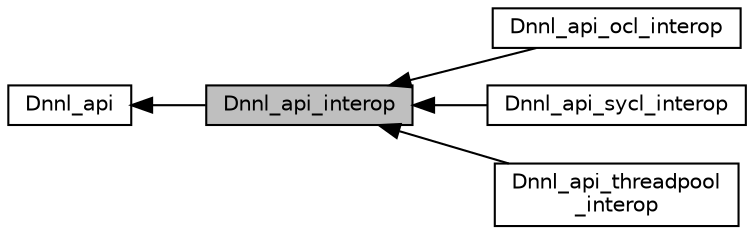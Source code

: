 digraph "Dnnl_api_interop"
{
  edge [fontname="Helvetica",fontsize="10",labelfontname="Helvetica",labelfontsize="10"];
  node [fontname="Helvetica",fontsize="10",shape=box];
  rankdir=LR;
  Node1 [label="Dnnl_api_interop",height=0.2,width=0.4,color="black", fillcolor="grey75", style="filled", fontcolor="black",tooltip=" "];
  Node3 [label="Dnnl_api_ocl_interop",height=0.2,width=0.4,color="black", fillcolor="white", style="filled",URL="$group__dnnl__api__ocl__interop.html",tooltip=" "];
  Node4 [label="Dnnl_api_sycl_interop",height=0.2,width=0.4,color="black", fillcolor="white", style="filled",URL="$group__dnnl__api__sycl__interop.html",tooltip=" "];
  Node5 [label="Dnnl_api_threadpool\l_interop",height=0.2,width=0.4,color="black", fillcolor="white", style="filled",URL="$group__dnnl__api__threadpool__interop.html",tooltip=" "];
  Node2 [label="Dnnl_api",height=0.2,width=0.4,color="black", fillcolor="white", style="filled",URL="$group__dnnl__api.html",tooltip=" "];
  Node2->Node1 [shape=plaintext, dir="back", style="solid"];
  Node1->Node3 [shape=plaintext, dir="back", style="solid"];
  Node1->Node4 [shape=plaintext, dir="back", style="solid"];
  Node1->Node5 [shape=plaintext, dir="back", style="solid"];
}
